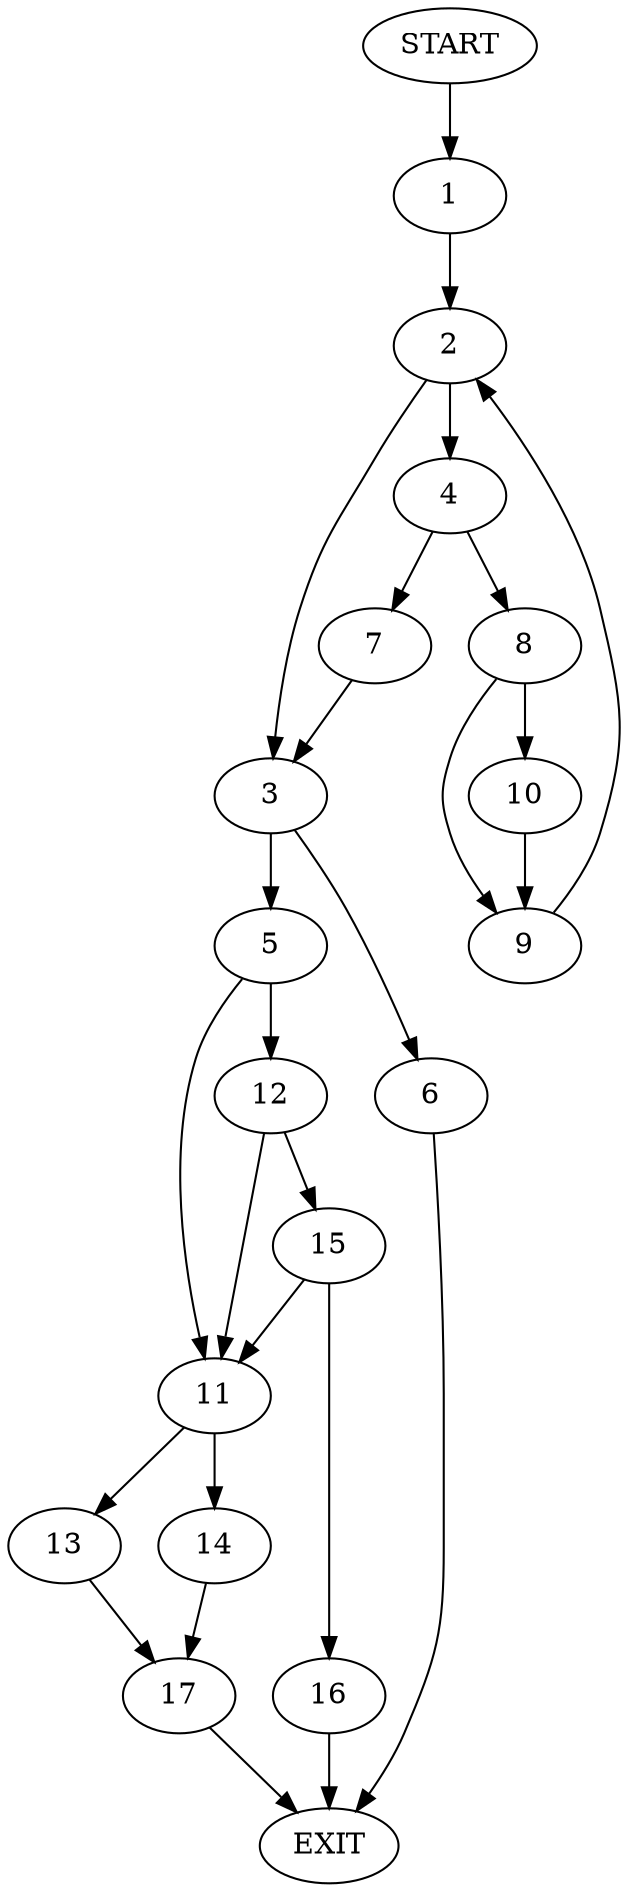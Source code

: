 digraph {
0 [label="START"]
18 [label="EXIT"]
0 -> 1
1 -> 2
2 -> 3
2 -> 4
3 -> 5
3 -> 6
4 -> 7
4 -> 8
8 -> 9
8 -> 10
7 -> 3
9 -> 2
10 -> 9
6 -> 18
5 -> 11
5 -> 12
11 -> 13
11 -> 14
12 -> 15
12 -> 11
15 -> 16
15 -> 11
16 -> 18
13 -> 17
14 -> 17
17 -> 18
}
